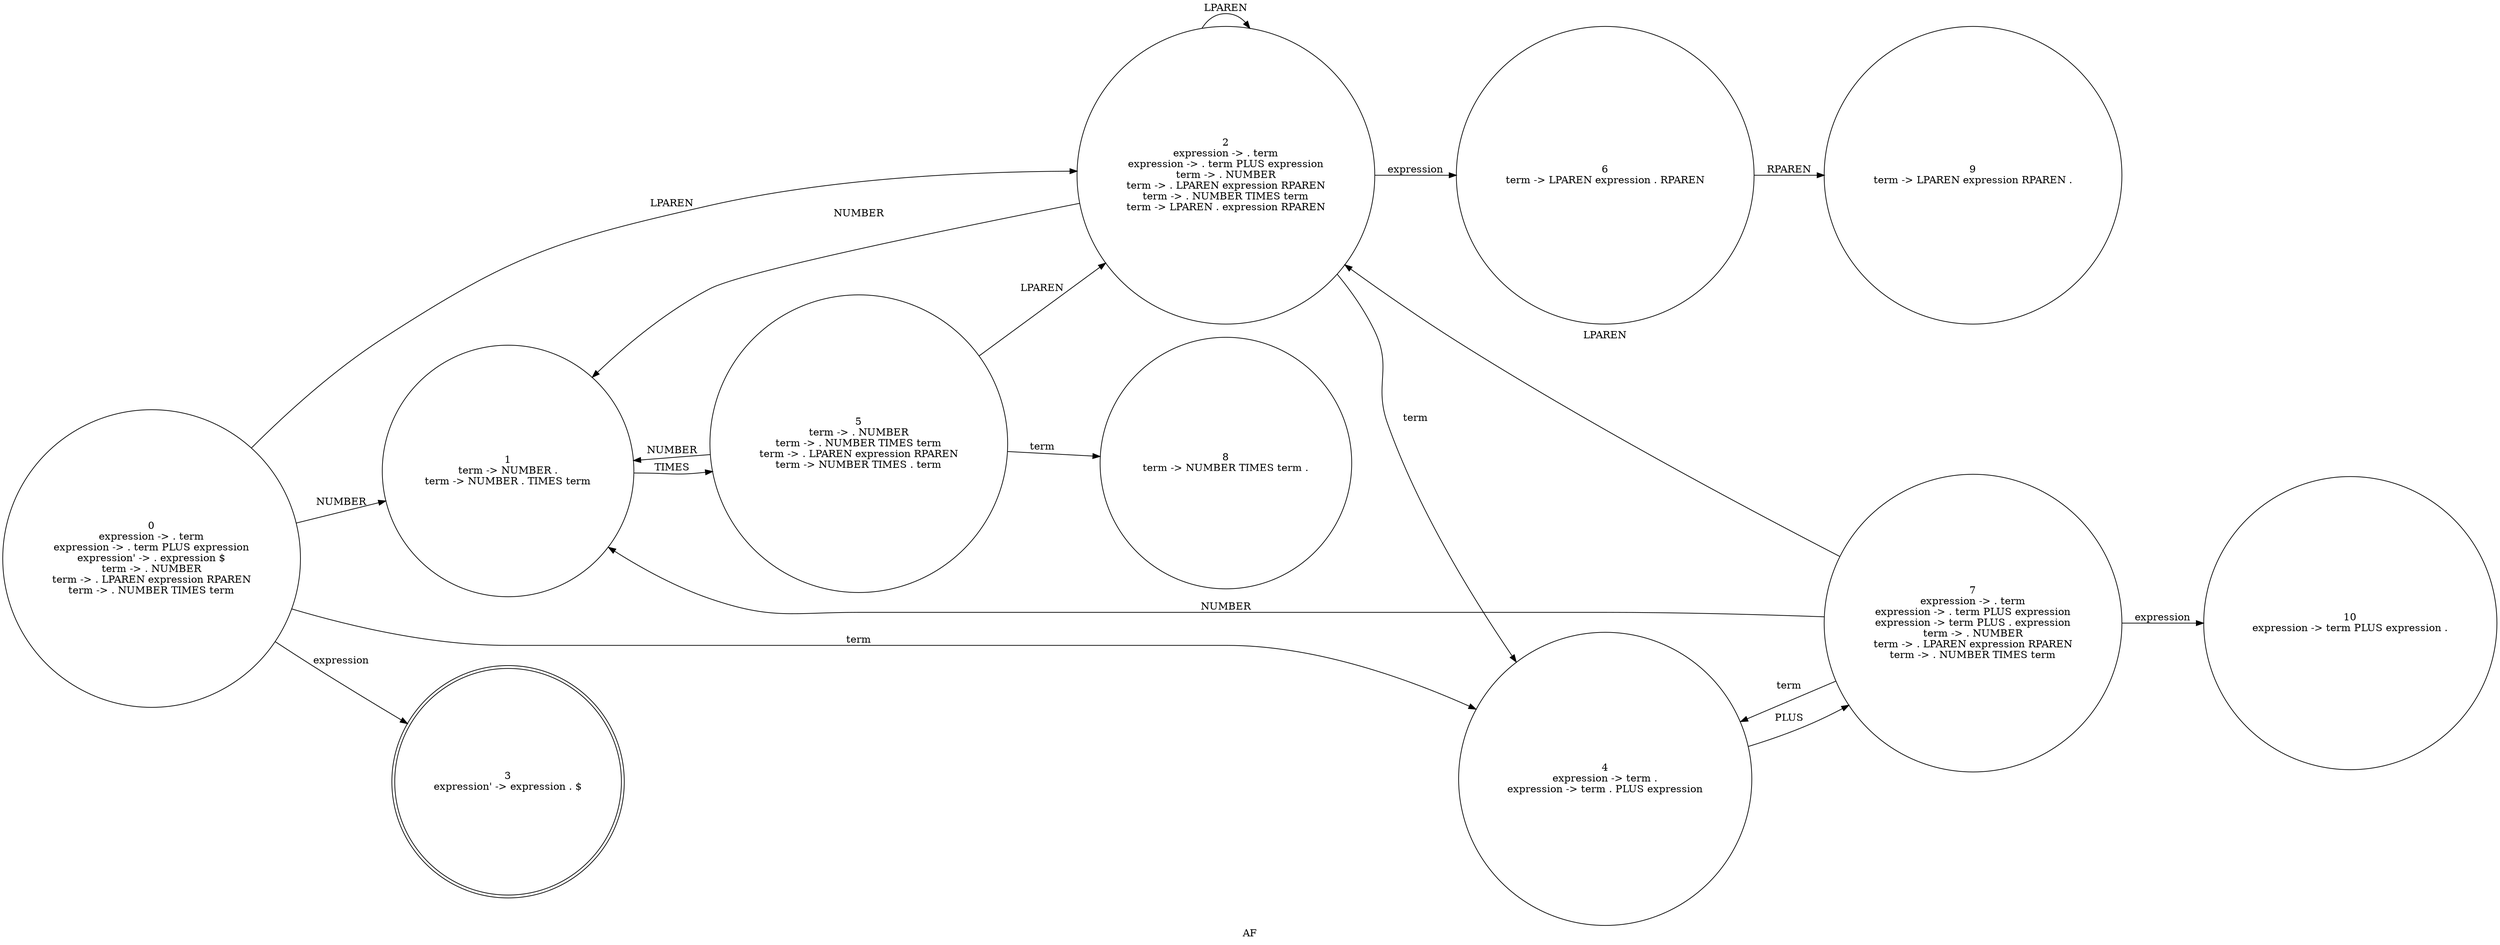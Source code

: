 // LR0
digraph {
	rankdir=LR
	label=AF
	0 [label="0
expression -> . term
expression -> . term PLUS expression
expression' -> . expression $
term -> . NUMBER
term -> . LPAREN expression RPAREN
term -> . NUMBER TIMES term" shape=circle]
	1 [label="1
term -> NUMBER .
term -> NUMBER . TIMES term" shape=circle]
	5 [label="5
term -> . NUMBER
term -> . NUMBER TIMES term
term -> . LPAREN expression RPAREN
term -> NUMBER TIMES . term" shape=circle]
	5 -> 1 [label=NUMBER]
	2 [label="2
expression -> . term
expression -> . term PLUS expression
term -> . NUMBER
term -> . LPAREN expression RPAREN
term -> . NUMBER TIMES term
term -> LPAREN . expression RPAREN" shape=circle]
	2 -> 1 [label=NUMBER]
	2 -> 2 [label=LPAREN]
	6 [label="6
term -> LPAREN expression . RPAREN" shape=circle]
	9 [label="9
term -> LPAREN expression RPAREN ." shape=circle]
	6 -> 9 [label=RPAREN]
	2 -> 6 [label=expression]
	4 [label="4
expression -> term .
expression -> term . PLUS expression" shape=circle]
	7 [label="7
expression -> . term
expression -> . term PLUS expression
expression -> term PLUS . expression
term -> . NUMBER
term -> . LPAREN expression RPAREN
term -> . NUMBER TIMES term" shape=circle]
	7 -> 1 [label=NUMBER]
	7 -> 2 [label=LPAREN]
	10 [label="10
expression -> term PLUS expression ." shape=circle]
	7 -> 10 [label=expression]
	7 -> 4 [label=term]
	4 -> 7 [label=PLUS]
	2 -> 4 [label=term]
	5 -> 2 [label=LPAREN]
	8 [label="8
term -> NUMBER TIMES term ." shape=circle]
	5 -> 8 [label=term]
	1 -> 5 [label=TIMES]
	0 -> 1 [label=NUMBER]
	0 -> 2 [label=LPAREN]
	3 [label="3
expression' -> expression . $" shape=doublecircle]
	0 -> 3 [label=expression]
	0 -> 4 [label=term]
}
